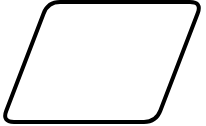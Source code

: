 <mxfile version="13.8.8" type="github">
  <diagram id="R_2mhYFuzPCaES9viJlG" name="Page-1">
    <mxGraphModel dx="782" dy="707" grid="1" gridSize="10" guides="1" tooltips="1" connect="1" arrows="1" fold="1" page="1" pageScale="1" pageWidth="850" pageHeight="1100" math="0" shadow="0">
      <root>
        <mxCell id="0" />
        <mxCell id="1" parent="0" />
        <mxCell id="6Os5_huRBnSquWXQgzSs-3" value="" style="shape=parallelogram;html=1;strokeWidth=2;perimeter=parallelogramPerimeter;whiteSpace=wrap;rounded=1;arcSize=12;size=0.23;" vertex="1" parent="1">
          <mxGeometry x="350" y="330" width="100" height="60" as="geometry" />
        </mxCell>
      </root>
    </mxGraphModel>
  </diagram>
</mxfile>

